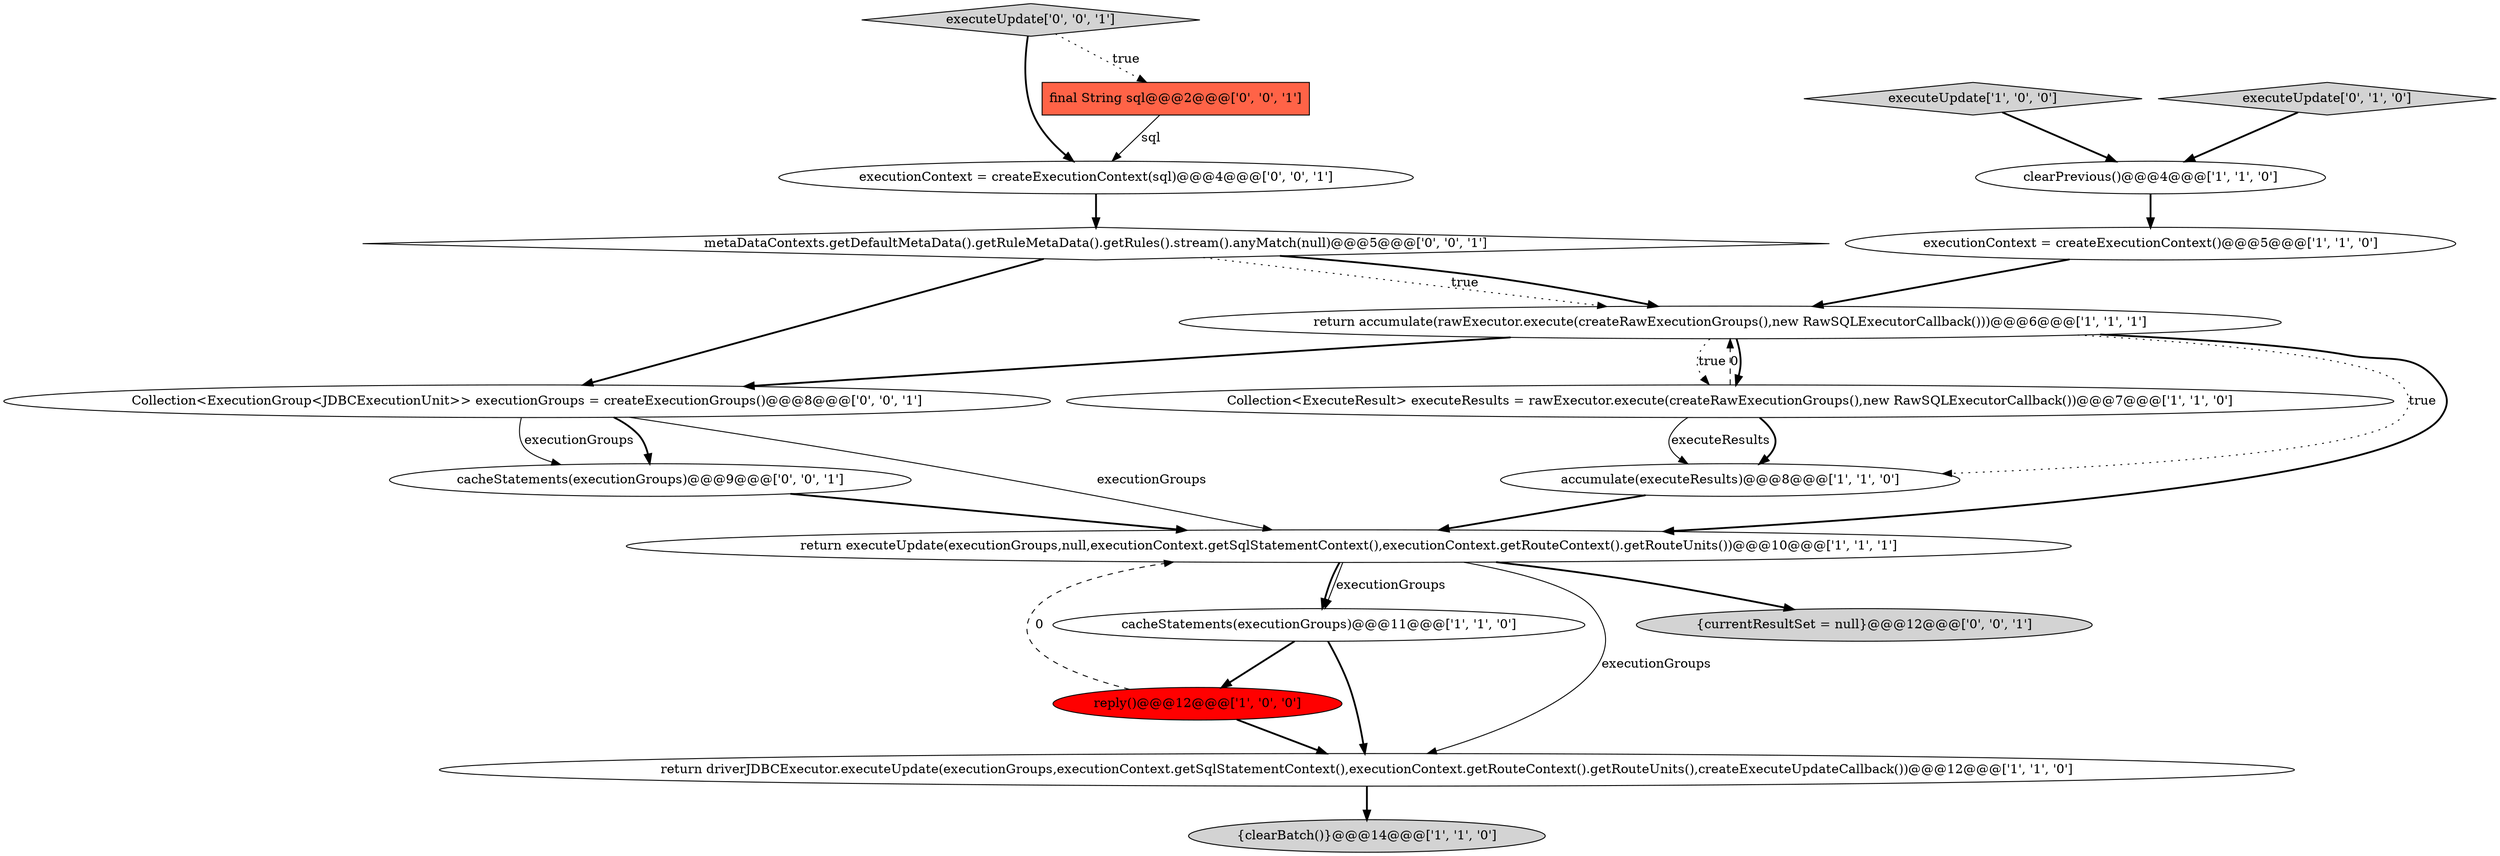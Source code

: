 digraph {
6 [style = filled, label = "executionContext = createExecutionContext()@@@5@@@['1', '1', '0']", fillcolor = white, shape = ellipse image = "AAA0AAABBB1BBB"];
16 [style = filled, label = "{currentResultSet = null}@@@12@@@['0', '0', '1']", fillcolor = lightgray, shape = ellipse image = "AAA0AAABBB3BBB"];
3 [style = filled, label = "return accumulate(rawExecutor.execute(createRawExecutionGroups(),new RawSQLExecutorCallback()))@@@6@@@['1', '1', '1']", fillcolor = white, shape = ellipse image = "AAA0AAABBB1BBB"];
13 [style = filled, label = "executionContext = createExecutionContext(sql)@@@4@@@['0', '0', '1']", fillcolor = white, shape = ellipse image = "AAA0AAABBB3BBB"];
17 [style = filled, label = "metaDataContexts.getDefaultMetaData().getRuleMetaData().getRules().stream().anyMatch(null)@@@5@@@['0', '0', '1']", fillcolor = white, shape = diamond image = "AAA0AAABBB3BBB"];
10 [style = filled, label = "executeUpdate['1', '0', '0']", fillcolor = lightgray, shape = diamond image = "AAA0AAABBB1BBB"];
11 [style = filled, label = "executeUpdate['0', '1', '0']", fillcolor = lightgray, shape = diamond image = "AAA0AAABBB2BBB"];
18 [style = filled, label = "Collection<ExecutionGroup<JDBCExecutionUnit>> executionGroups = createExecutionGroups()@@@8@@@['0', '0', '1']", fillcolor = white, shape = ellipse image = "AAA0AAABBB3BBB"];
12 [style = filled, label = "cacheStatements(executionGroups)@@@9@@@['0', '0', '1']", fillcolor = white, shape = ellipse image = "AAA0AAABBB3BBB"];
7 [style = filled, label = "clearPrevious()@@@4@@@['1', '1', '0']", fillcolor = white, shape = ellipse image = "AAA0AAABBB1BBB"];
0 [style = filled, label = "reply()@@@12@@@['1', '0', '0']", fillcolor = red, shape = ellipse image = "AAA1AAABBB1BBB"];
8 [style = filled, label = "return executeUpdate(executionGroups,null,executionContext.getSqlStatementContext(),executionContext.getRouteContext().getRouteUnits())@@@10@@@['1', '1', '1']", fillcolor = white, shape = ellipse image = "AAA0AAABBB1BBB"];
1 [style = filled, label = "accumulate(executeResults)@@@8@@@['1', '1', '0']", fillcolor = white, shape = ellipse image = "AAA0AAABBB1BBB"];
9 [style = filled, label = "{clearBatch()}@@@14@@@['1', '1', '0']", fillcolor = lightgray, shape = ellipse image = "AAA0AAABBB1BBB"];
14 [style = filled, label = "executeUpdate['0', '0', '1']", fillcolor = lightgray, shape = diamond image = "AAA0AAABBB3BBB"];
2 [style = filled, label = "Collection<ExecuteResult> executeResults = rawExecutor.execute(createRawExecutionGroups(),new RawSQLExecutorCallback())@@@7@@@['1', '1', '0']", fillcolor = white, shape = ellipse image = "AAA0AAABBB1BBB"];
15 [style = filled, label = "final String sql@@@2@@@['0', '0', '1']", fillcolor = tomato, shape = box image = "AAA0AAABBB3BBB"];
4 [style = filled, label = "cacheStatements(executionGroups)@@@11@@@['1', '1', '0']", fillcolor = white, shape = ellipse image = "AAA0AAABBB1BBB"];
5 [style = filled, label = "return driverJDBCExecutor.executeUpdate(executionGroups,executionContext.getSqlStatementContext(),executionContext.getRouteContext().getRouteUnits(),createExecuteUpdateCallback())@@@12@@@['1', '1', '0']", fillcolor = white, shape = ellipse image = "AAA0AAABBB1BBB"];
6->3 [style = bold, label=""];
8->16 [style = bold, label=""];
8->4 [style = solid, label="executionGroups"];
1->8 [style = bold, label=""];
5->9 [style = bold, label=""];
2->1 [style = bold, label=""];
2->1 [style = solid, label="executeResults"];
18->12 [style = bold, label=""];
10->7 [style = bold, label=""];
17->3 [style = dotted, label="true"];
4->0 [style = bold, label=""];
3->18 [style = bold, label=""];
18->12 [style = solid, label="executionGroups"];
13->17 [style = bold, label=""];
14->15 [style = dotted, label="true"];
3->2 [style = bold, label=""];
18->8 [style = solid, label="executionGroups"];
12->8 [style = bold, label=""];
3->8 [style = bold, label=""];
11->7 [style = bold, label=""];
15->13 [style = solid, label="sql"];
7->6 [style = bold, label=""];
17->3 [style = bold, label=""];
0->8 [style = dashed, label="0"];
8->4 [style = bold, label=""];
14->13 [style = bold, label=""];
2->3 [style = dashed, label="0"];
4->5 [style = bold, label=""];
3->1 [style = dotted, label="true"];
17->18 [style = bold, label=""];
8->5 [style = solid, label="executionGroups"];
3->2 [style = dotted, label="true"];
0->5 [style = bold, label=""];
}
